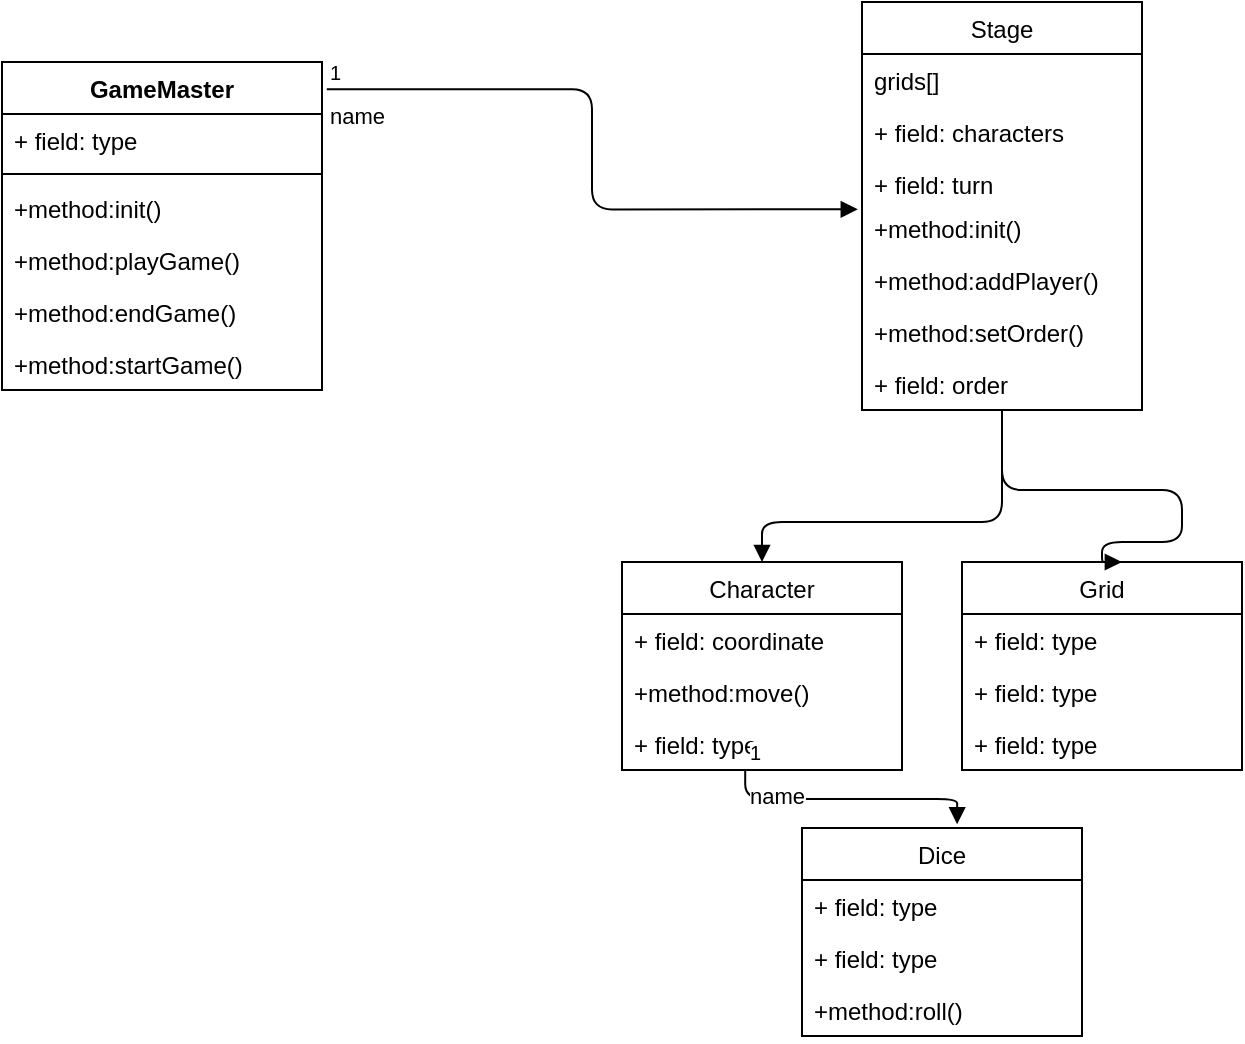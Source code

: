 <mxfile version="13.3.5" type="github"><diagram id="JNhNKSLrwyj3XOGrlqMA" name="Page-1"><mxGraphModel dx="981" dy="526" grid="1" gridSize="10" guides="1" tooltips="1" connect="1" arrows="1" fold="1" page="1" pageScale="1" pageWidth="827" pageHeight="1169" math="0" shadow="0"><root><mxCell id="0"/><mxCell id="1" parent="0"/><mxCell id="Ngx1dQoxDGFD2zeyVl8k-9" value="Grid" style="swimlane;fontStyle=0;childLayout=stackLayout;horizontal=1;startSize=26;fillColor=none;horizontalStack=0;resizeParent=1;resizeParentMax=0;resizeLast=0;collapsible=1;marginBottom=0;" vertex="1" parent="1"><mxGeometry x="540" y="400" width="140" height="104" as="geometry"/></mxCell><mxCell id="Ngx1dQoxDGFD2zeyVl8k-10" value="+ field: type" style="text;strokeColor=none;fillColor=none;align=left;verticalAlign=top;spacingLeft=4;spacingRight=4;overflow=hidden;rotatable=0;points=[[0,0.5],[1,0.5]];portConstraint=eastwest;" vertex="1" parent="Ngx1dQoxDGFD2zeyVl8k-9"><mxGeometry y="26" width="140" height="26" as="geometry"/></mxCell><mxCell id="Ngx1dQoxDGFD2zeyVl8k-11" value="+ field: type" style="text;strokeColor=none;fillColor=none;align=left;verticalAlign=top;spacingLeft=4;spacingRight=4;overflow=hidden;rotatable=0;points=[[0,0.5],[1,0.5]];portConstraint=eastwest;" vertex="1" parent="Ngx1dQoxDGFD2zeyVl8k-9"><mxGeometry y="52" width="140" height="26" as="geometry"/></mxCell><mxCell id="Ngx1dQoxDGFD2zeyVl8k-12" value="+ field: type" style="text;strokeColor=none;fillColor=none;align=left;verticalAlign=top;spacingLeft=4;spacingRight=4;overflow=hidden;rotatable=0;points=[[0,0.5],[1,0.5]];portConstraint=eastwest;" vertex="1" parent="Ngx1dQoxDGFD2zeyVl8k-9"><mxGeometry y="78" width="140" height="26" as="geometry"/></mxCell><mxCell id="Ngx1dQoxDGFD2zeyVl8k-1" value="Character" style="swimlane;fontStyle=0;childLayout=stackLayout;horizontal=1;startSize=26;fillColor=none;horizontalStack=0;resizeParent=1;resizeParentMax=0;resizeLast=0;collapsible=1;marginBottom=0;" vertex="1" parent="1"><mxGeometry x="370" y="400" width="140" height="104" as="geometry"/></mxCell><mxCell id="Ngx1dQoxDGFD2zeyVl8k-2" value="+ field: coordinate" style="text;strokeColor=none;fillColor=none;align=left;verticalAlign=top;spacingLeft=4;spacingRight=4;overflow=hidden;rotatable=0;points=[[0,0.5],[1,0.5]];portConstraint=eastwest;" vertex="1" parent="Ngx1dQoxDGFD2zeyVl8k-1"><mxGeometry y="26" width="140" height="26" as="geometry"/></mxCell><mxCell id="Ngx1dQoxDGFD2zeyVl8k-3" value="+method:move()" style="text;strokeColor=none;fillColor=none;align=left;verticalAlign=top;spacingLeft=4;spacingRight=4;overflow=hidden;rotatable=0;points=[[0,0.5],[1,0.5]];portConstraint=eastwest;" vertex="1" parent="Ngx1dQoxDGFD2zeyVl8k-1"><mxGeometry y="52" width="140" height="26" as="geometry"/></mxCell><mxCell id="Ngx1dQoxDGFD2zeyVl8k-4" value="+ field: type" style="text;strokeColor=none;fillColor=none;align=left;verticalAlign=top;spacingLeft=4;spacingRight=4;overflow=hidden;rotatable=0;points=[[0,0.5],[1,0.5]];portConstraint=eastwest;" vertex="1" parent="Ngx1dQoxDGFD2zeyVl8k-1"><mxGeometry y="78" width="140" height="26" as="geometry"/></mxCell><mxCell id="Ngx1dQoxDGFD2zeyVl8k-25" value="" style="endArrow=block;endFill=1;html=1;edgeStyle=orthogonalEdgeStyle;align=left;verticalAlign=top;entryX=0.5;entryY=0;entryDx=0;entryDy=0;exitX=0.5;exitY=1;exitDx=0;exitDy=0;" edge="1" parent="1" source="Ngx1dQoxDGFD2zeyVl8k-13" target="Ngx1dQoxDGFD2zeyVl8k-1"><mxGeometry x="-1" relative="1" as="geometry"><mxPoint x="530" y="330" as="sourcePoint"/><mxPoint x="490" y="350" as="targetPoint"/><Array as="points"><mxPoint x="560" y="380"/><mxPoint x="440" y="380"/></Array></mxGeometry></mxCell><mxCell id="Ngx1dQoxDGFD2zeyVl8k-27" value="" style="endArrow=block;endFill=1;html=1;edgeStyle=orthogonalEdgeStyle;align=left;verticalAlign=top;entryX=0.571;entryY=0;entryDx=0;entryDy=0;entryPerimeter=0;exitX=0.5;exitY=1;exitDx=0;exitDy=0;" edge="1" parent="1" source="Ngx1dQoxDGFD2zeyVl8k-13" target="Ngx1dQoxDGFD2zeyVl8k-9"><mxGeometry x="-1" relative="1" as="geometry"><mxPoint x="560" y="350" as="sourcePoint"/><mxPoint x="450" y="410" as="targetPoint"/><Array as="points"><mxPoint x="560" y="364"/><mxPoint x="650" y="364"/><mxPoint x="650" y="390"/><mxPoint x="610" y="390"/><mxPoint x="610" y="400"/></Array></mxGeometry></mxCell><mxCell id="Ngx1dQoxDGFD2zeyVl8k-13" value="Stage" style="swimlane;fontStyle=0;childLayout=stackLayout;horizontal=1;startSize=26;fillColor=none;horizontalStack=0;resizeParent=1;resizeParentMax=0;resizeLast=0;collapsible=1;marginBottom=0;" vertex="1" parent="1"><mxGeometry x="490" y="120" width="140" height="204" as="geometry"/></mxCell><mxCell id="Ngx1dQoxDGFD2zeyVl8k-14" value="grids[]" style="text;strokeColor=none;fillColor=none;align=left;verticalAlign=top;spacingLeft=4;spacingRight=4;overflow=hidden;rotatable=0;points=[[0,0.5],[1,0.5]];portConstraint=eastwest;" vertex="1" parent="Ngx1dQoxDGFD2zeyVl8k-13"><mxGeometry y="26" width="140" height="26" as="geometry"/></mxCell><mxCell id="Ngx1dQoxDGFD2zeyVl8k-15" value="+ field: characters" style="text;strokeColor=none;fillColor=none;align=left;verticalAlign=top;spacingLeft=4;spacingRight=4;overflow=hidden;rotatable=0;points=[[0,0.5],[1,0.5]];portConstraint=eastwest;" vertex="1" parent="Ngx1dQoxDGFD2zeyVl8k-13"><mxGeometry y="52" width="140" height="26" as="geometry"/></mxCell><mxCell id="Ngx1dQoxDGFD2zeyVl8k-16" value="+ field: turn" style="text;strokeColor=none;fillColor=none;align=left;verticalAlign=top;spacingLeft=4;spacingRight=4;overflow=hidden;rotatable=0;points=[[0,0.5],[1,0.5]];portConstraint=eastwest;" vertex="1" parent="Ngx1dQoxDGFD2zeyVl8k-13"><mxGeometry y="78" width="140" height="22" as="geometry"/></mxCell><mxCell id="Ngx1dQoxDGFD2zeyVl8k-30" value="+method:init()" style="text;strokeColor=none;fillColor=none;align=left;verticalAlign=top;spacingLeft=4;spacingRight=4;overflow=hidden;rotatable=0;points=[[0,0.5],[1,0.5]];portConstraint=eastwest;" vertex="1" parent="Ngx1dQoxDGFD2zeyVl8k-13"><mxGeometry y="100" width="140" height="26" as="geometry"/></mxCell><mxCell id="Ngx1dQoxDGFD2zeyVl8k-31" value="+method:addPlayer()" style="text;strokeColor=none;fillColor=none;align=left;verticalAlign=top;spacingLeft=4;spacingRight=4;overflow=hidden;rotatable=0;points=[[0,0.5],[1,0.5]];portConstraint=eastwest;" vertex="1" parent="Ngx1dQoxDGFD2zeyVl8k-13"><mxGeometry y="126" width="140" height="26" as="geometry"/></mxCell><mxCell id="Ngx1dQoxDGFD2zeyVl8k-32" value="+method:setOrder()" style="text;strokeColor=none;fillColor=none;align=left;verticalAlign=top;spacingLeft=4;spacingRight=4;overflow=hidden;rotatable=0;points=[[0,0.5],[1,0.5]];portConstraint=eastwest;" vertex="1" parent="Ngx1dQoxDGFD2zeyVl8k-13"><mxGeometry y="152" width="140" height="26" as="geometry"/></mxCell><mxCell id="Ngx1dQoxDGFD2zeyVl8k-33" value="+ field: order" style="text;strokeColor=none;fillColor=none;align=left;verticalAlign=top;spacingLeft=4;spacingRight=4;overflow=hidden;rotatable=0;points=[[0,0.5],[1,0.5]];portConstraint=eastwest;" vertex="1" parent="Ngx1dQoxDGFD2zeyVl8k-13"><mxGeometry y="178" width="140" height="26" as="geometry"/></mxCell><mxCell id="Ngx1dQoxDGFD2zeyVl8k-40" value="name" style="endArrow=block;endFill=1;html=1;edgeStyle=orthogonalEdgeStyle;align=left;verticalAlign=top;entryX=0.554;entryY=-0.018;entryDx=0;entryDy=0;entryPerimeter=0;exitX=0.44;exitY=0.995;exitDx=0;exitDy=0;exitPerimeter=0;" edge="1" parent="1" source="Ngx1dQoxDGFD2zeyVl8k-4" target="Ngx1dQoxDGFD2zeyVl8k-5"><mxGeometry x="-1" relative="1" as="geometry"><mxPoint x="330" y="420" as="sourcePoint"/><mxPoint x="490" y="420" as="targetPoint"/></mxGeometry></mxCell><mxCell id="Ngx1dQoxDGFD2zeyVl8k-41" value="1" style="resizable=0;html=1;align=left;verticalAlign=bottom;labelBackgroundColor=#ffffff;fontSize=10;" connectable="0" vertex="1" parent="Ngx1dQoxDGFD2zeyVl8k-40"><mxGeometry x="-1" relative="1" as="geometry"/></mxCell><mxCell id="Ngx1dQoxDGFD2zeyVl8k-5" value="Dice" style="swimlane;fontStyle=0;childLayout=stackLayout;horizontal=1;startSize=26;fillColor=none;horizontalStack=0;resizeParent=1;resizeParentMax=0;resizeLast=0;collapsible=1;marginBottom=0;" vertex="1" parent="1"><mxGeometry x="460" y="533" width="140" height="104" as="geometry"/></mxCell><mxCell id="Ngx1dQoxDGFD2zeyVl8k-6" value="+ field: type" style="text;strokeColor=none;fillColor=none;align=left;verticalAlign=top;spacingLeft=4;spacingRight=4;overflow=hidden;rotatable=0;points=[[0,0.5],[1,0.5]];portConstraint=eastwest;" vertex="1" parent="Ngx1dQoxDGFD2zeyVl8k-5"><mxGeometry y="26" width="140" height="26" as="geometry"/></mxCell><mxCell id="Ngx1dQoxDGFD2zeyVl8k-7" value="+ field: type" style="text;strokeColor=none;fillColor=none;align=left;verticalAlign=top;spacingLeft=4;spacingRight=4;overflow=hidden;rotatable=0;points=[[0,0.5],[1,0.5]];portConstraint=eastwest;" vertex="1" parent="Ngx1dQoxDGFD2zeyVl8k-5"><mxGeometry y="52" width="140" height="26" as="geometry"/></mxCell><mxCell id="Ngx1dQoxDGFD2zeyVl8k-8" value="+method:roll()" style="text;strokeColor=none;fillColor=none;align=left;verticalAlign=top;spacingLeft=4;spacingRight=4;overflow=hidden;rotatable=0;points=[[0,0.5],[1,0.5]];portConstraint=eastwest;" vertex="1" parent="Ngx1dQoxDGFD2zeyVl8k-5"><mxGeometry y="78" width="140" height="26" as="geometry"/></mxCell><mxCell id="Ngx1dQoxDGFD2zeyVl8k-42" value="name" style="endArrow=block;endFill=1;html=1;edgeStyle=orthogonalEdgeStyle;align=left;verticalAlign=top;entryX=-0.015;entryY=0.141;entryDx=0;entryDy=0;entryPerimeter=0;exitX=1.015;exitY=0.083;exitDx=0;exitDy=0;exitPerimeter=0;" edge="1" parent="1" source="Ngx1dQoxDGFD2zeyVl8k-21" target="Ngx1dQoxDGFD2zeyVl8k-30"><mxGeometry x="-1" relative="1" as="geometry"><mxPoint x="270" y="390" as="sourcePoint"/><mxPoint x="430" y="390" as="targetPoint"/></mxGeometry></mxCell><mxCell id="Ngx1dQoxDGFD2zeyVl8k-43" value="1" style="resizable=0;html=1;align=left;verticalAlign=bottom;labelBackgroundColor=#ffffff;fontSize=10;" connectable="0" vertex="1" parent="Ngx1dQoxDGFD2zeyVl8k-42"><mxGeometry x="-1" relative="1" as="geometry"/></mxCell><mxCell id="Ngx1dQoxDGFD2zeyVl8k-21" value="GameMaster" style="swimlane;fontStyle=1;align=center;verticalAlign=top;childLayout=stackLayout;horizontal=1;startSize=26;horizontalStack=0;resizeParent=1;resizeParentMax=0;resizeLast=0;collapsible=1;marginBottom=0;" vertex="1" parent="1"><mxGeometry x="60" y="150" width="160" height="164" as="geometry"/></mxCell><mxCell id="Ngx1dQoxDGFD2zeyVl8k-22" value="+ field: type" style="text;strokeColor=none;fillColor=none;align=left;verticalAlign=top;spacingLeft=4;spacingRight=4;overflow=hidden;rotatable=0;points=[[0,0.5],[1,0.5]];portConstraint=eastwest;" vertex="1" parent="Ngx1dQoxDGFD2zeyVl8k-21"><mxGeometry y="26" width="160" height="26" as="geometry"/></mxCell><mxCell id="Ngx1dQoxDGFD2zeyVl8k-23" value="" style="line;strokeWidth=1;fillColor=none;align=left;verticalAlign=middle;spacingTop=-1;spacingLeft=3;spacingRight=3;rotatable=0;labelPosition=right;points=[];portConstraint=eastwest;" vertex="1" parent="Ngx1dQoxDGFD2zeyVl8k-21"><mxGeometry y="52" width="160" height="8" as="geometry"/></mxCell><mxCell id="Ngx1dQoxDGFD2zeyVl8k-36" value="+method:init()" style="text;strokeColor=none;fillColor=none;align=left;verticalAlign=top;spacingLeft=4;spacingRight=4;overflow=hidden;rotatable=0;points=[[0,0.5],[1,0.5]];portConstraint=eastwest;" vertex="1" parent="Ngx1dQoxDGFD2zeyVl8k-21"><mxGeometry y="60" width="160" height="26" as="geometry"/></mxCell><mxCell id="Ngx1dQoxDGFD2zeyVl8k-35" value="+method:playGame()" style="text;strokeColor=none;fillColor=none;align=left;verticalAlign=top;spacingLeft=4;spacingRight=4;overflow=hidden;rotatable=0;points=[[0,0.5],[1,0.5]];portConstraint=eastwest;" vertex="1" parent="Ngx1dQoxDGFD2zeyVl8k-21"><mxGeometry y="86" width="160" height="26" as="geometry"/></mxCell><mxCell id="Ngx1dQoxDGFD2zeyVl8k-38" value="+method:endGame()" style="text;strokeColor=none;fillColor=none;align=left;verticalAlign=top;spacingLeft=4;spacingRight=4;overflow=hidden;rotatable=0;points=[[0,0.5],[1,0.5]];portConstraint=eastwest;" vertex="1" parent="Ngx1dQoxDGFD2zeyVl8k-21"><mxGeometry y="112" width="160" height="26" as="geometry"/></mxCell><mxCell id="Ngx1dQoxDGFD2zeyVl8k-39" value="+method:startGame()" style="text;strokeColor=none;fillColor=none;align=left;verticalAlign=top;spacingLeft=4;spacingRight=4;overflow=hidden;rotatable=0;points=[[0,0.5],[1,0.5]];portConstraint=eastwest;" vertex="1" parent="Ngx1dQoxDGFD2zeyVl8k-21"><mxGeometry y="138" width="160" height="26" as="geometry"/></mxCell></root></mxGraphModel></diagram></mxfile>